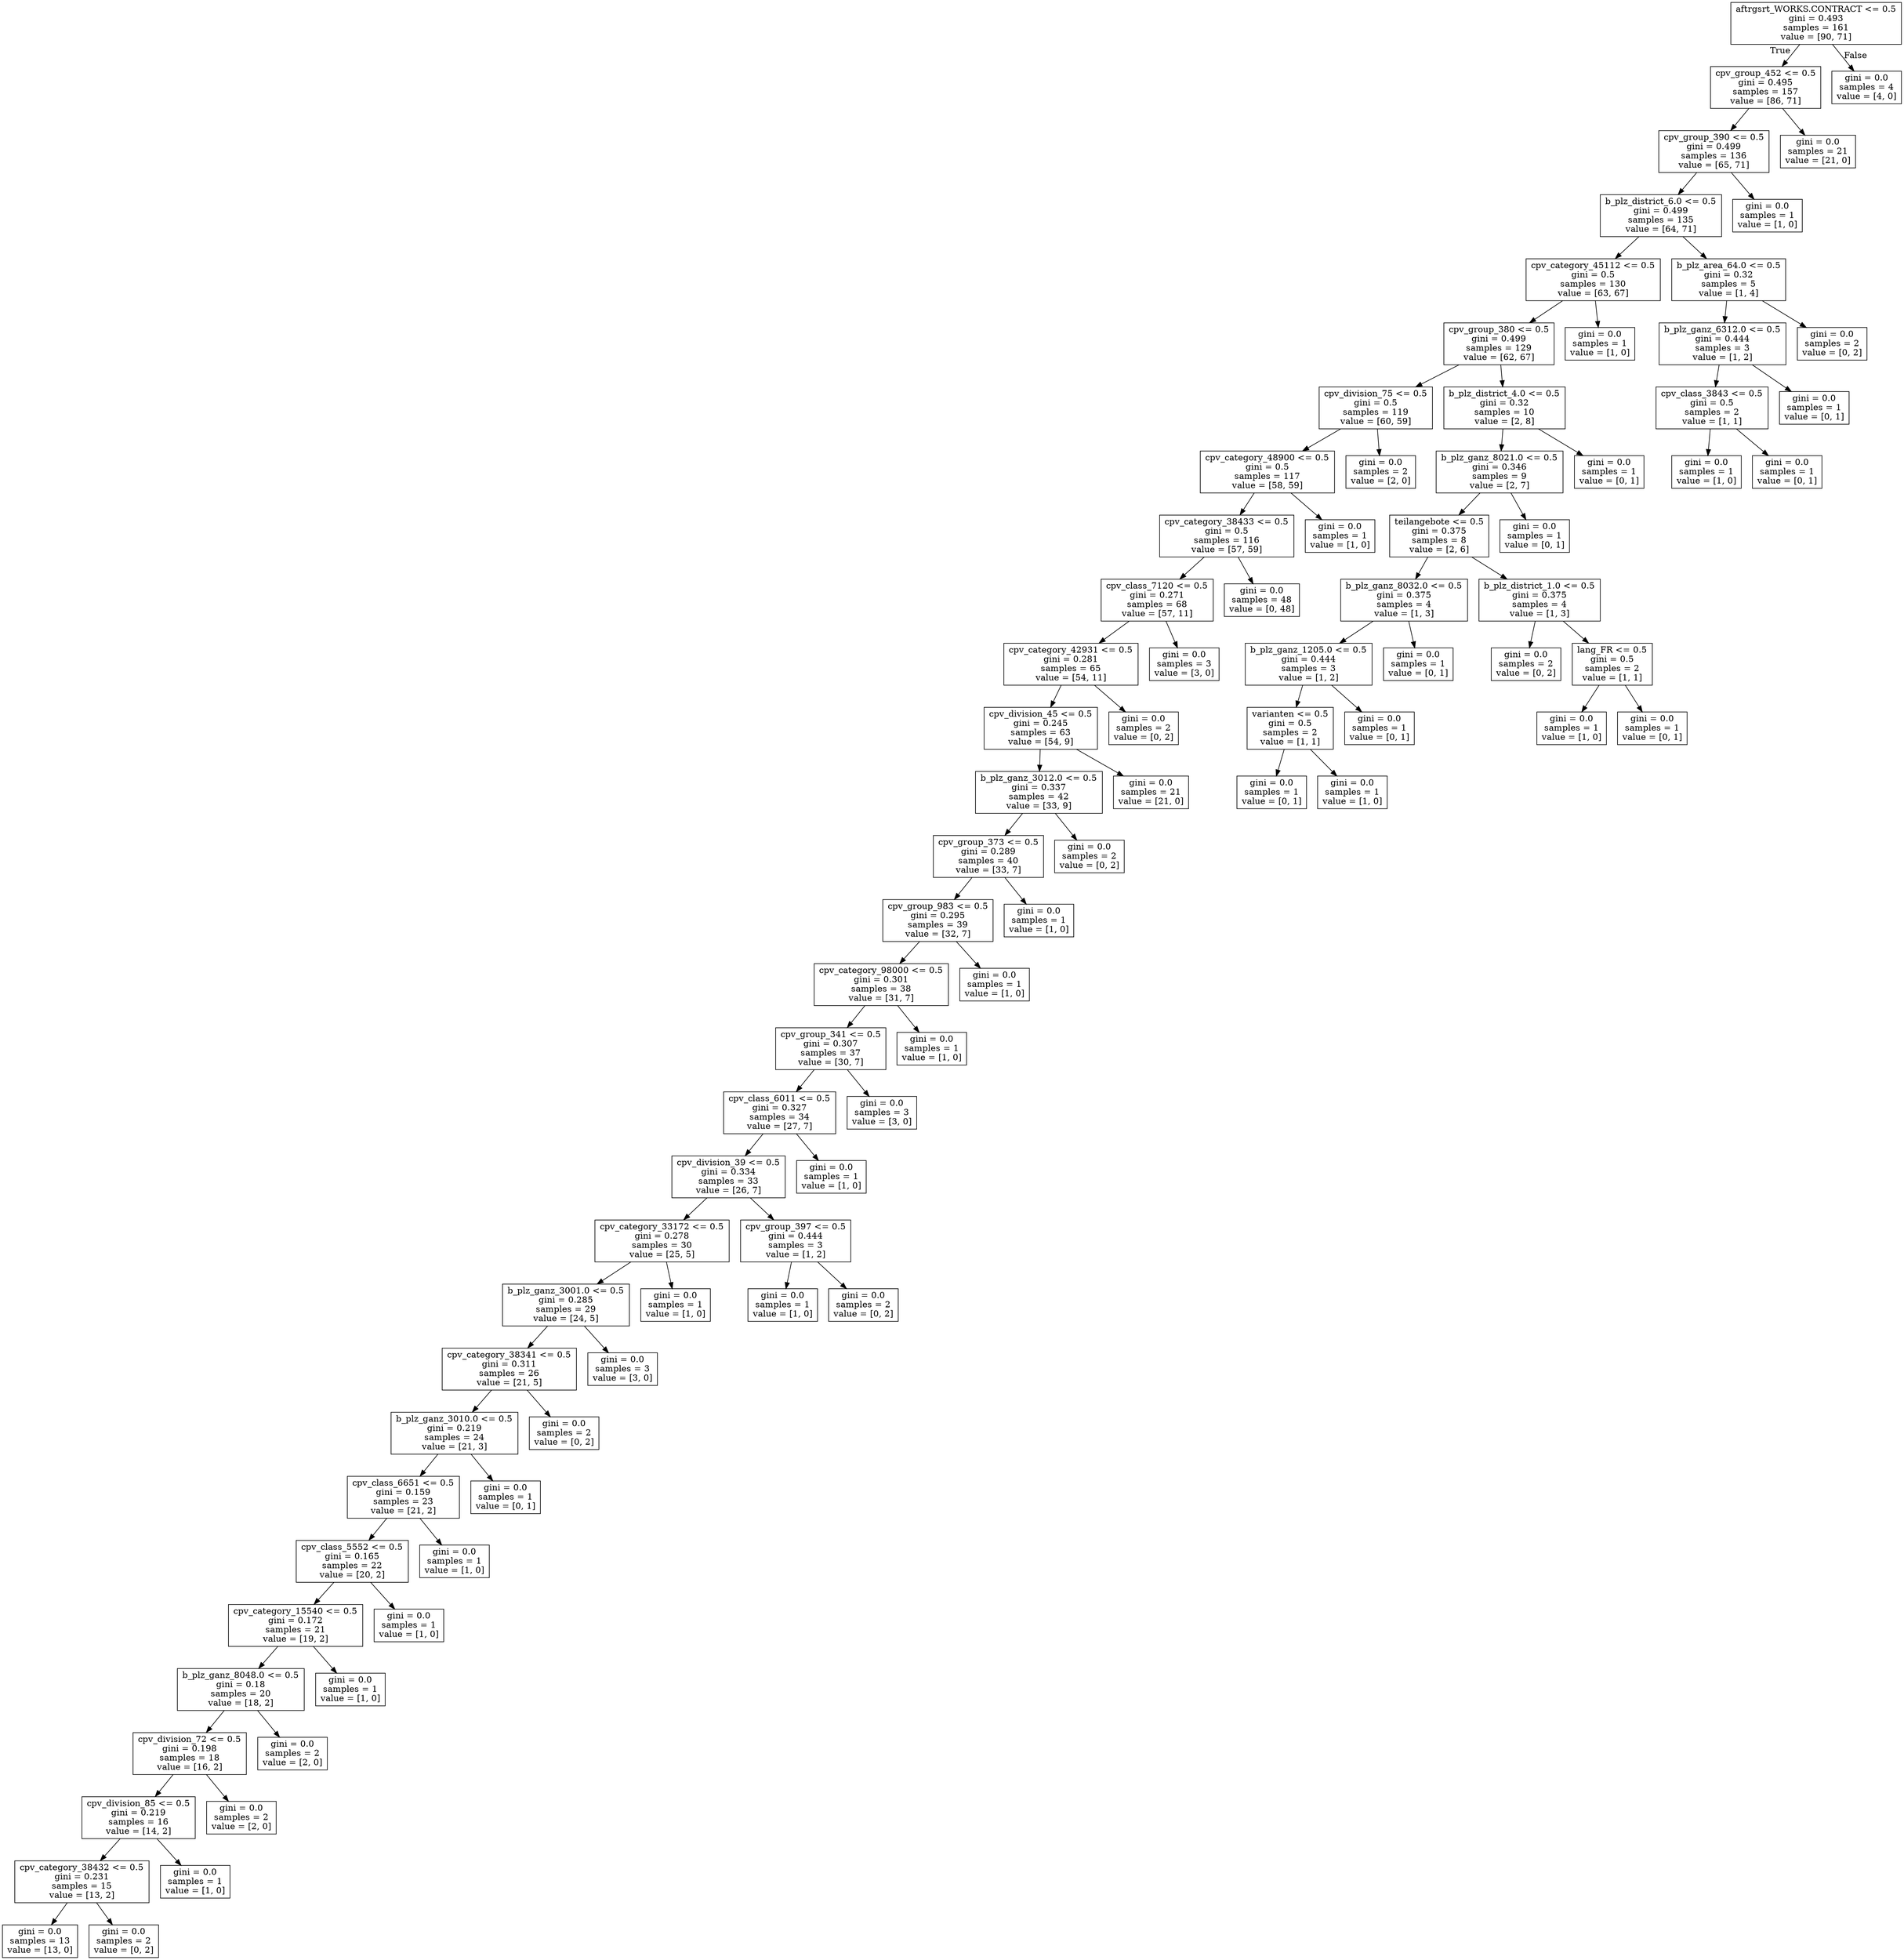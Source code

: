 digraph Tree {
node [shape=box] ;
0 [label="aftrgsrt_WORKS.CONTRACT <= 0.5\ngini = 0.493\nsamples = 161\nvalue = [90, 71]"] ;
1 [label="cpv_group_452 <= 0.5\ngini = 0.495\nsamples = 157\nvalue = [86, 71]"] ;
0 -> 1 [labeldistance=2.5, labelangle=45, headlabel="True"] ;
2 [label="cpv_group_390 <= 0.5\ngini = 0.499\nsamples = 136\nvalue = [65, 71]"] ;
1 -> 2 ;
3 [label="b_plz_district_6.0 <= 0.5\ngini = 0.499\nsamples = 135\nvalue = [64, 71]"] ;
2 -> 3 ;
4 [label="cpv_category_45112 <= 0.5\ngini = 0.5\nsamples = 130\nvalue = [63, 67]"] ;
3 -> 4 ;
5 [label="cpv_group_380 <= 0.5\ngini = 0.499\nsamples = 129\nvalue = [62, 67]"] ;
4 -> 5 ;
6 [label="cpv_division_75 <= 0.5\ngini = 0.5\nsamples = 119\nvalue = [60, 59]"] ;
5 -> 6 ;
7 [label="cpv_category_48900 <= 0.5\ngini = 0.5\nsamples = 117\nvalue = [58, 59]"] ;
6 -> 7 ;
8 [label="cpv_category_38433 <= 0.5\ngini = 0.5\nsamples = 116\nvalue = [57, 59]"] ;
7 -> 8 ;
9 [label="cpv_class_7120 <= 0.5\ngini = 0.271\nsamples = 68\nvalue = [57, 11]"] ;
8 -> 9 ;
10 [label="cpv_category_42931 <= 0.5\ngini = 0.281\nsamples = 65\nvalue = [54, 11]"] ;
9 -> 10 ;
11 [label="cpv_division_45 <= 0.5\ngini = 0.245\nsamples = 63\nvalue = [54, 9]"] ;
10 -> 11 ;
12 [label="b_plz_ganz_3012.0 <= 0.5\ngini = 0.337\nsamples = 42\nvalue = [33, 9]"] ;
11 -> 12 ;
13 [label="cpv_group_373 <= 0.5\ngini = 0.289\nsamples = 40\nvalue = [33, 7]"] ;
12 -> 13 ;
14 [label="cpv_group_983 <= 0.5\ngini = 0.295\nsamples = 39\nvalue = [32, 7]"] ;
13 -> 14 ;
15 [label="cpv_category_98000 <= 0.5\ngini = 0.301\nsamples = 38\nvalue = [31, 7]"] ;
14 -> 15 ;
16 [label="cpv_group_341 <= 0.5\ngini = 0.307\nsamples = 37\nvalue = [30, 7]"] ;
15 -> 16 ;
17 [label="cpv_class_6011 <= 0.5\ngini = 0.327\nsamples = 34\nvalue = [27, 7]"] ;
16 -> 17 ;
18 [label="cpv_division_39 <= 0.5\ngini = 0.334\nsamples = 33\nvalue = [26, 7]"] ;
17 -> 18 ;
19 [label="cpv_category_33172 <= 0.5\ngini = 0.278\nsamples = 30\nvalue = [25, 5]"] ;
18 -> 19 ;
20 [label="b_plz_ganz_3001.0 <= 0.5\ngini = 0.285\nsamples = 29\nvalue = [24, 5]"] ;
19 -> 20 ;
21 [label="cpv_category_38341 <= 0.5\ngini = 0.311\nsamples = 26\nvalue = [21, 5]"] ;
20 -> 21 ;
22 [label="b_plz_ganz_3010.0 <= 0.5\ngini = 0.219\nsamples = 24\nvalue = [21, 3]"] ;
21 -> 22 ;
23 [label="cpv_class_6651 <= 0.5\ngini = 0.159\nsamples = 23\nvalue = [21, 2]"] ;
22 -> 23 ;
24 [label="cpv_class_5552 <= 0.5\ngini = 0.165\nsamples = 22\nvalue = [20, 2]"] ;
23 -> 24 ;
25 [label="cpv_category_15540 <= 0.5\ngini = 0.172\nsamples = 21\nvalue = [19, 2]"] ;
24 -> 25 ;
26 [label="b_plz_ganz_8048.0 <= 0.5\ngini = 0.18\nsamples = 20\nvalue = [18, 2]"] ;
25 -> 26 ;
27 [label="cpv_division_72 <= 0.5\ngini = 0.198\nsamples = 18\nvalue = [16, 2]"] ;
26 -> 27 ;
28 [label="cpv_division_85 <= 0.5\ngini = 0.219\nsamples = 16\nvalue = [14, 2]"] ;
27 -> 28 ;
29 [label="cpv_category_38432 <= 0.5\ngini = 0.231\nsamples = 15\nvalue = [13, 2]"] ;
28 -> 29 ;
30 [label="gini = 0.0\nsamples = 13\nvalue = [13, 0]"] ;
29 -> 30 ;
31 [label="gini = 0.0\nsamples = 2\nvalue = [0, 2]"] ;
29 -> 31 ;
32 [label="gini = 0.0\nsamples = 1\nvalue = [1, 0]"] ;
28 -> 32 ;
33 [label="gini = 0.0\nsamples = 2\nvalue = [2, 0]"] ;
27 -> 33 ;
34 [label="gini = 0.0\nsamples = 2\nvalue = [2, 0]"] ;
26 -> 34 ;
35 [label="gini = 0.0\nsamples = 1\nvalue = [1, 0]"] ;
25 -> 35 ;
36 [label="gini = 0.0\nsamples = 1\nvalue = [1, 0]"] ;
24 -> 36 ;
37 [label="gini = 0.0\nsamples = 1\nvalue = [1, 0]"] ;
23 -> 37 ;
38 [label="gini = 0.0\nsamples = 1\nvalue = [0, 1]"] ;
22 -> 38 ;
39 [label="gini = 0.0\nsamples = 2\nvalue = [0, 2]"] ;
21 -> 39 ;
40 [label="gini = 0.0\nsamples = 3\nvalue = [3, 0]"] ;
20 -> 40 ;
41 [label="gini = 0.0\nsamples = 1\nvalue = [1, 0]"] ;
19 -> 41 ;
42 [label="cpv_group_397 <= 0.5\ngini = 0.444\nsamples = 3\nvalue = [1, 2]"] ;
18 -> 42 ;
43 [label="gini = 0.0\nsamples = 1\nvalue = [1, 0]"] ;
42 -> 43 ;
44 [label="gini = 0.0\nsamples = 2\nvalue = [0, 2]"] ;
42 -> 44 ;
45 [label="gini = 0.0\nsamples = 1\nvalue = [1, 0]"] ;
17 -> 45 ;
46 [label="gini = 0.0\nsamples = 3\nvalue = [3, 0]"] ;
16 -> 46 ;
47 [label="gini = 0.0\nsamples = 1\nvalue = [1, 0]"] ;
15 -> 47 ;
48 [label="gini = 0.0\nsamples = 1\nvalue = [1, 0]"] ;
14 -> 48 ;
49 [label="gini = 0.0\nsamples = 1\nvalue = [1, 0]"] ;
13 -> 49 ;
50 [label="gini = 0.0\nsamples = 2\nvalue = [0, 2]"] ;
12 -> 50 ;
51 [label="gini = 0.0\nsamples = 21\nvalue = [21, 0]"] ;
11 -> 51 ;
52 [label="gini = 0.0\nsamples = 2\nvalue = [0, 2]"] ;
10 -> 52 ;
53 [label="gini = 0.0\nsamples = 3\nvalue = [3, 0]"] ;
9 -> 53 ;
54 [label="gini = 0.0\nsamples = 48\nvalue = [0, 48]"] ;
8 -> 54 ;
55 [label="gini = 0.0\nsamples = 1\nvalue = [1, 0]"] ;
7 -> 55 ;
56 [label="gini = 0.0\nsamples = 2\nvalue = [2, 0]"] ;
6 -> 56 ;
57 [label="b_plz_district_4.0 <= 0.5\ngini = 0.32\nsamples = 10\nvalue = [2, 8]"] ;
5 -> 57 ;
58 [label="b_plz_ganz_8021.0 <= 0.5\ngini = 0.346\nsamples = 9\nvalue = [2, 7]"] ;
57 -> 58 ;
59 [label="teilangebote <= 0.5\ngini = 0.375\nsamples = 8\nvalue = [2, 6]"] ;
58 -> 59 ;
60 [label="b_plz_ganz_8032.0 <= 0.5\ngini = 0.375\nsamples = 4\nvalue = [1, 3]"] ;
59 -> 60 ;
61 [label="b_plz_ganz_1205.0 <= 0.5\ngini = 0.444\nsamples = 3\nvalue = [1, 2]"] ;
60 -> 61 ;
62 [label="varianten <= 0.5\ngini = 0.5\nsamples = 2\nvalue = [1, 1]"] ;
61 -> 62 ;
63 [label="gini = 0.0\nsamples = 1\nvalue = [0, 1]"] ;
62 -> 63 ;
64 [label="gini = 0.0\nsamples = 1\nvalue = [1, 0]"] ;
62 -> 64 ;
65 [label="gini = 0.0\nsamples = 1\nvalue = [0, 1]"] ;
61 -> 65 ;
66 [label="gini = 0.0\nsamples = 1\nvalue = [0, 1]"] ;
60 -> 66 ;
67 [label="b_plz_district_1.0 <= 0.5\ngini = 0.375\nsamples = 4\nvalue = [1, 3]"] ;
59 -> 67 ;
68 [label="gini = 0.0\nsamples = 2\nvalue = [0, 2]"] ;
67 -> 68 ;
69 [label="lang_FR <= 0.5\ngini = 0.5\nsamples = 2\nvalue = [1, 1]"] ;
67 -> 69 ;
70 [label="gini = 0.0\nsamples = 1\nvalue = [1, 0]"] ;
69 -> 70 ;
71 [label="gini = 0.0\nsamples = 1\nvalue = [0, 1]"] ;
69 -> 71 ;
72 [label="gini = 0.0\nsamples = 1\nvalue = [0, 1]"] ;
58 -> 72 ;
73 [label="gini = 0.0\nsamples = 1\nvalue = [0, 1]"] ;
57 -> 73 ;
74 [label="gini = 0.0\nsamples = 1\nvalue = [1, 0]"] ;
4 -> 74 ;
75 [label="b_plz_area_64.0 <= 0.5\ngini = 0.32\nsamples = 5\nvalue = [1, 4]"] ;
3 -> 75 ;
76 [label="b_plz_ganz_6312.0 <= 0.5\ngini = 0.444\nsamples = 3\nvalue = [1, 2]"] ;
75 -> 76 ;
77 [label="cpv_class_3843 <= 0.5\ngini = 0.5\nsamples = 2\nvalue = [1, 1]"] ;
76 -> 77 ;
78 [label="gini = 0.0\nsamples = 1\nvalue = [1, 0]"] ;
77 -> 78 ;
79 [label="gini = 0.0\nsamples = 1\nvalue = [0, 1]"] ;
77 -> 79 ;
80 [label="gini = 0.0\nsamples = 1\nvalue = [0, 1]"] ;
76 -> 80 ;
81 [label="gini = 0.0\nsamples = 2\nvalue = [0, 2]"] ;
75 -> 81 ;
82 [label="gini = 0.0\nsamples = 1\nvalue = [1, 0]"] ;
2 -> 82 ;
83 [label="gini = 0.0\nsamples = 21\nvalue = [21, 0]"] ;
1 -> 83 ;
84 [label="gini = 0.0\nsamples = 4\nvalue = [4, 0]"] ;
0 -> 84 [labeldistance=2.5, labelangle=-45, headlabel="False"] ;
}